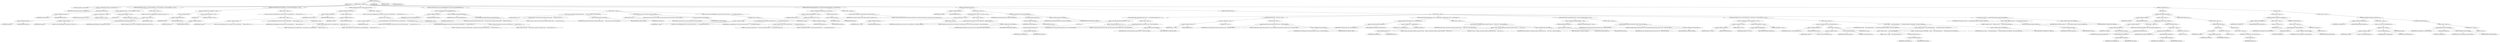 digraph "executeJava" {  
"222" [label = <(METHOD,executeJava)<SUB>138</SUB>> ]
"9" [label = <(PARAM,this)<SUB>138</SUB>> ]
"223" [label = <(BLOCK,&lt;empty&gt;,&lt;empty&gt;)<SUB>138</SUB>> ]
"224" [label = <(LOCAL,String classname: java.lang.String)> ]
"225" [label = <(&lt;operator&gt;.assignment,String classname = getClassname())<SUB>139</SUB>> ]
"226" [label = <(IDENTIFIER,classname,String classname = getClassname())<SUB>139</SUB>> ]
"227" [label = <(getClassname,getClassname())<SUB>139</SUB>> ]
"228" [label = <(&lt;operator&gt;.fieldAccess,this.cmdl)<SUB>139</SUB>> ]
"229" [label = <(IDENTIFIER,this,getClassname())<SUB>139</SUB>> ]
"230" [label = <(FIELD_IDENTIFIER,cmdl,cmdl)<SUB>139</SUB>> ]
"231" [label = <(CONTROL_STRUCTURE,if (classname == null &amp;&amp; cmdl.getJar() == null),if (classname == null &amp;&amp; cmdl.getJar() == null))<SUB>140</SUB>> ]
"232" [label = <(&lt;operator&gt;.logicalAnd,classname == null &amp;&amp; cmdl.getJar() == null)<SUB>140</SUB>> ]
"233" [label = <(&lt;operator&gt;.equals,classname == null)<SUB>140</SUB>> ]
"234" [label = <(IDENTIFIER,classname,classname == null)<SUB>140</SUB>> ]
"235" [label = <(LITERAL,null,classname == null)<SUB>140</SUB>> ]
"236" [label = <(&lt;operator&gt;.equals,cmdl.getJar() == null)<SUB>140</SUB>> ]
"237" [label = <(getJar,getJar())<SUB>140</SUB>> ]
"238" [label = <(&lt;operator&gt;.fieldAccess,this.cmdl)<SUB>140</SUB>> ]
"239" [label = <(IDENTIFIER,this,getJar())<SUB>140</SUB>> ]
"240" [label = <(FIELD_IDENTIFIER,cmdl,cmdl)<SUB>140</SUB>> ]
"241" [label = <(LITERAL,null,cmdl.getJar() == null)<SUB>140</SUB>> ]
"242" [label = <(BLOCK,&lt;empty&gt;,&lt;empty&gt;)<SUB>140</SUB>> ]
"243" [label = <(&lt;operator&gt;.throw,throw new BuildException(&quot;Classname must not be null.&quot;);)<SUB>141</SUB>> ]
"244" [label = <(BLOCK,&lt;empty&gt;,&lt;empty&gt;)<SUB>141</SUB>> ]
"245" [label = <(&lt;operator&gt;.assignment,&lt;empty&gt;)> ]
"246" [label = <(IDENTIFIER,$obj4,&lt;empty&gt;)> ]
"247" [label = <(&lt;operator&gt;.alloc,new BuildException(&quot;Classname must not be null.&quot;))<SUB>141</SUB>> ]
"248" [label = <(&lt;init&gt;,new BuildException(&quot;Classname must not be null.&quot;))<SUB>141</SUB>> ]
"249" [label = <(IDENTIFIER,$obj4,new BuildException(&quot;Classname must not be null.&quot;))> ]
"250" [label = <(LITERAL,&quot;Classname must not be null.&quot;,new BuildException(&quot;Classname must not be null.&quot;))<SUB>141</SUB>> ]
"251" [label = <(IDENTIFIER,$obj4,&lt;empty&gt;)> ]
"252" [label = <(CONTROL_STRUCTURE,if (!fork &amp;&amp; cmdl.getJar() != null),if (!fork &amp;&amp; cmdl.getJar() != null))<SUB>144</SUB>> ]
"253" [label = <(&lt;operator&gt;.logicalAnd,!fork &amp;&amp; cmdl.getJar() != null)<SUB>144</SUB>> ]
"254" [label = <(&lt;operator&gt;.logicalNot,!fork)<SUB>144</SUB>> ]
"255" [label = <(&lt;operator&gt;.fieldAccess,this.fork)<SUB>144</SUB>> ]
"256" [label = <(IDENTIFIER,this,!fork)<SUB>144</SUB>> ]
"257" [label = <(FIELD_IDENTIFIER,fork,fork)<SUB>144</SUB>> ]
"258" [label = <(&lt;operator&gt;.notEquals,cmdl.getJar() != null)<SUB>144</SUB>> ]
"259" [label = <(getJar,getJar())<SUB>144</SUB>> ]
"260" [label = <(&lt;operator&gt;.fieldAccess,this.cmdl)<SUB>144</SUB>> ]
"261" [label = <(IDENTIFIER,this,getJar())<SUB>144</SUB>> ]
"262" [label = <(FIELD_IDENTIFIER,cmdl,cmdl)<SUB>144</SUB>> ]
"263" [label = <(LITERAL,null,cmdl.getJar() != null)<SUB>144</SUB>> ]
"264" [label = <(BLOCK,&lt;empty&gt;,&lt;empty&gt;)<SUB>144</SUB>> ]
"265" [label = <(&lt;operator&gt;.throw,throw new BuildException(&quot;Cannot execute a jar in non-forked mode.&quot; + &quot; Please set fork='true'. &quot;);)<SUB>145</SUB>> ]
"266" [label = <(BLOCK,&lt;empty&gt;,&lt;empty&gt;)<SUB>145</SUB>> ]
"267" [label = <(&lt;operator&gt;.assignment,&lt;empty&gt;)> ]
"268" [label = <(IDENTIFIER,$obj5,&lt;empty&gt;)> ]
"269" [label = <(&lt;operator&gt;.alloc,new BuildException(&quot;Cannot execute a jar in non-forked mode.&quot; + &quot; Please set fork='true'. &quot;))<SUB>145</SUB>> ]
"270" [label = <(&lt;init&gt;,new BuildException(&quot;Cannot execute a jar in non-forked mode.&quot; + &quot; Please set fork='true'. &quot;))<SUB>145</SUB>> ]
"271" [label = <(IDENTIFIER,$obj5,new BuildException(&quot;Cannot execute a jar in non-forked mode.&quot; + &quot; Please set fork='true'. &quot;))> ]
"272" [label = <(&lt;operator&gt;.addition,&quot;Cannot execute a jar in non-forked mode.&quot; + &quot; Please set fork='true'. &quot;)<SUB>145</SUB>> ]
"273" [label = <(LITERAL,&quot;Cannot execute a jar in non-forked mode.&quot;,&quot;Cannot execute a jar in non-forked mode.&quot; + &quot; Please set fork='true'. &quot;)<SUB>145</SUB>> ]
"274" [label = <(LITERAL,&quot; Please set fork='true'. &quot;,&quot;Cannot execute a jar in non-forked mode.&quot; + &quot; Please set fork='true'. &quot;)<SUB>146</SUB>> ]
"275" [label = <(IDENTIFIER,$obj5,&lt;empty&gt;)> ]
"276" [label = <(CONTROL_STRUCTURE,if (spawn &amp;&amp; !fork),if (spawn &amp;&amp; !fork))<SUB>148</SUB>> ]
"277" [label = <(&lt;operator&gt;.logicalAnd,spawn &amp;&amp; !fork)<SUB>148</SUB>> ]
"278" [label = <(&lt;operator&gt;.fieldAccess,this.spawn)<SUB>148</SUB>> ]
"279" [label = <(IDENTIFIER,this,spawn &amp;&amp; !fork)<SUB>148</SUB>> ]
"280" [label = <(FIELD_IDENTIFIER,spawn,spawn)<SUB>148</SUB>> ]
"281" [label = <(&lt;operator&gt;.logicalNot,!fork)<SUB>148</SUB>> ]
"282" [label = <(&lt;operator&gt;.fieldAccess,this.fork)<SUB>148</SUB>> ]
"283" [label = <(IDENTIFIER,this,!fork)<SUB>148</SUB>> ]
"284" [label = <(FIELD_IDENTIFIER,fork,fork)<SUB>148</SUB>> ]
"285" [label = <(BLOCK,&lt;empty&gt;,&lt;empty&gt;)<SUB>148</SUB>> ]
"286" [label = <(&lt;operator&gt;.throw,throw new BuildException(&quot;Cannot spawn a java process in non-forked mode.&quot; + &quot; Please set fork='true'. &quot;);)<SUB>149</SUB>> ]
"287" [label = <(BLOCK,&lt;empty&gt;,&lt;empty&gt;)<SUB>149</SUB>> ]
"288" [label = <(&lt;operator&gt;.assignment,&lt;empty&gt;)> ]
"289" [label = <(IDENTIFIER,$obj6,&lt;empty&gt;)> ]
"290" [label = <(&lt;operator&gt;.alloc,new BuildException(&quot;Cannot spawn a java process in non-forked mode.&quot; + &quot; Please set fork='true'. &quot;))<SUB>149</SUB>> ]
"291" [label = <(&lt;init&gt;,new BuildException(&quot;Cannot spawn a java process in non-forked mode.&quot; + &quot; Please set fork='true'. &quot;))<SUB>149</SUB>> ]
"292" [label = <(IDENTIFIER,$obj6,new BuildException(&quot;Cannot spawn a java process in non-forked mode.&quot; + &quot; Please set fork='true'. &quot;))> ]
"293" [label = <(&lt;operator&gt;.addition,&quot;Cannot spawn a java process in non-forked mode.&quot; + &quot; Please set fork='true'. &quot;)<SUB>149</SUB>> ]
"294" [label = <(LITERAL,&quot;Cannot spawn a java process in non-forked mode.&quot;,&quot;Cannot spawn a java process in non-forked mode.&quot; + &quot; Please set fork='true'. &quot;)<SUB>149</SUB>> ]
"295" [label = <(LITERAL,&quot; Please set fork='true'. &quot;,&quot;Cannot spawn a java process in non-forked mode.&quot; + &quot; Please set fork='true'. &quot;)<SUB>150</SUB>> ]
"296" [label = <(IDENTIFIER,$obj6,&lt;empty&gt;)> ]
"297" [label = <(CONTROL_STRUCTURE,if (spawn &amp;&amp; incompatibleWithSpawn),if (spawn &amp;&amp; incompatibleWithSpawn))<SUB>152</SUB>> ]
"298" [label = <(&lt;operator&gt;.logicalAnd,spawn &amp;&amp; incompatibleWithSpawn)<SUB>152</SUB>> ]
"299" [label = <(&lt;operator&gt;.fieldAccess,this.spawn)<SUB>152</SUB>> ]
"300" [label = <(IDENTIFIER,this,spawn &amp;&amp; incompatibleWithSpawn)<SUB>152</SUB>> ]
"301" [label = <(FIELD_IDENTIFIER,spawn,spawn)<SUB>152</SUB>> ]
"302" [label = <(&lt;operator&gt;.fieldAccess,this.incompatibleWithSpawn)<SUB>152</SUB>> ]
"303" [label = <(IDENTIFIER,this,spawn &amp;&amp; incompatibleWithSpawn)<SUB>152</SUB>> ]
"304" [label = <(FIELD_IDENTIFIER,incompatibleWithSpawn,incompatibleWithSpawn)<SUB>152</SUB>> ]
"305" [label = <(BLOCK,&lt;empty&gt;,&lt;empty&gt;)<SUB>152</SUB>> ]
"306" [label = <(log,log(&quot;spawn does not allow attributes related to input, &quot; + &quot;output, error, result&quot;, Project.MSG_ERR))<SUB>153</SUB>> ]
"307" [label = <(getProject,getProject())<SUB>153</SUB>> ]
"8" [label = <(IDENTIFIER,this,getProject())<SUB>153</SUB>> ]
"308" [label = <(&lt;operator&gt;.addition,&quot;spawn does not allow attributes related to input, &quot; + &quot;output, error, result&quot;)<SUB>153</SUB>> ]
"309" [label = <(LITERAL,&quot;spawn does not allow attributes related to input, &quot;,&quot;spawn does not allow attributes related to input, &quot; + &quot;output, error, result&quot;)<SUB>153</SUB>> ]
"310" [label = <(LITERAL,&quot;output, error, result&quot;,&quot;spawn does not allow attributes related to input, &quot; + &quot;output, error, result&quot;)<SUB>154</SUB>> ]
"311" [label = <(&lt;operator&gt;.fieldAccess,Project.MSG_ERR)<SUB>154</SUB>> ]
"312" [label = <(IDENTIFIER,Project,log(&quot;spawn does not allow attributes related to input, &quot; + &quot;output, error, result&quot;, Project.MSG_ERR))<SUB>154</SUB>> ]
"313" [label = <(FIELD_IDENTIFIER,MSG_ERR,MSG_ERR)<SUB>154</SUB>> ]
"314" [label = <(log,log(&quot;spawn does not also not allow timeout&quot;, Project.MSG_ERR))<SUB>155</SUB>> ]
"315" [label = <(getProject,getProject())<SUB>155</SUB>> ]
"10" [label = <(IDENTIFIER,this,getProject())<SUB>155</SUB>> ]
"316" [label = <(LITERAL,&quot;spawn does not also not allow timeout&quot;,log(&quot;spawn does not also not allow timeout&quot;, Project.MSG_ERR))<SUB>155</SUB>> ]
"317" [label = <(&lt;operator&gt;.fieldAccess,Project.MSG_ERR)<SUB>155</SUB>> ]
"318" [label = <(IDENTIFIER,Project,log(&quot;spawn does not also not allow timeout&quot;, Project.MSG_ERR))<SUB>155</SUB>> ]
"319" [label = <(FIELD_IDENTIFIER,MSG_ERR,MSG_ERR)<SUB>155</SUB>> ]
"320" [label = <(&lt;operator&gt;.throw,throw new BuildException(&quot;You have used an attribute which is &quot; + &quot;not compatible with spawn&quot;);)<SUB>156</SUB>> ]
"321" [label = <(BLOCK,&lt;empty&gt;,&lt;empty&gt;)<SUB>156</SUB>> ]
"322" [label = <(&lt;operator&gt;.assignment,&lt;empty&gt;)> ]
"323" [label = <(IDENTIFIER,$obj7,&lt;empty&gt;)> ]
"324" [label = <(&lt;operator&gt;.alloc,new BuildException(&quot;You have used an attribute which is &quot; + &quot;not compatible with spawn&quot;))<SUB>156</SUB>> ]
"325" [label = <(&lt;init&gt;,new BuildException(&quot;You have used an attribute which is &quot; + &quot;not compatible with spawn&quot;))<SUB>156</SUB>> ]
"326" [label = <(IDENTIFIER,$obj7,new BuildException(&quot;You have used an attribute which is &quot; + &quot;not compatible with spawn&quot;))> ]
"327" [label = <(&lt;operator&gt;.addition,&quot;You have used an attribute which is &quot; + &quot;not compatible with spawn&quot;)<SUB>156</SUB>> ]
"328" [label = <(LITERAL,&quot;You have used an attribute which is &quot;,&quot;You have used an attribute which is &quot; + &quot;not compatible with spawn&quot;)<SUB>156</SUB>> ]
"329" [label = <(LITERAL,&quot;not compatible with spawn&quot;,&quot;You have used an attribute which is &quot; + &quot;not compatible with spawn&quot;)<SUB>157</SUB>> ]
"330" [label = <(IDENTIFIER,$obj7,&lt;empty&gt;)> ]
"331" [label = <(CONTROL_STRUCTURE,if (cmdl.getAssertions() != null &amp;&amp; !fork),if (cmdl.getAssertions() != null &amp;&amp; !fork))<SUB>159</SUB>> ]
"332" [label = <(&lt;operator&gt;.logicalAnd,cmdl.getAssertions() != null &amp;&amp; !fork)<SUB>159</SUB>> ]
"333" [label = <(&lt;operator&gt;.notEquals,cmdl.getAssertions() != null)<SUB>159</SUB>> ]
"334" [label = <(getAssertions,getAssertions())<SUB>159</SUB>> ]
"335" [label = <(&lt;operator&gt;.fieldAccess,this.cmdl)<SUB>159</SUB>> ]
"336" [label = <(IDENTIFIER,this,getAssertions())<SUB>159</SUB>> ]
"337" [label = <(FIELD_IDENTIFIER,cmdl,cmdl)<SUB>159</SUB>> ]
"338" [label = <(LITERAL,null,cmdl.getAssertions() != null)<SUB>159</SUB>> ]
"339" [label = <(&lt;operator&gt;.logicalNot,!fork)<SUB>159</SUB>> ]
"340" [label = <(&lt;operator&gt;.fieldAccess,this.fork)<SUB>159</SUB>> ]
"341" [label = <(IDENTIFIER,this,!fork)<SUB>159</SUB>> ]
"342" [label = <(FIELD_IDENTIFIER,fork,fork)<SUB>159</SUB>> ]
"343" [label = <(BLOCK,&lt;empty&gt;,&lt;empty&gt;)<SUB>159</SUB>> ]
"344" [label = <(log,log(&quot;Assertion statements are currently ignored in non-forked mode&quot;))<SUB>160</SUB>> ]
"11" [label = <(IDENTIFIER,this,log(&quot;Assertion statements are currently ignored in non-forked mode&quot;))<SUB>160</SUB>> ]
"345" [label = <(LITERAL,&quot;Assertion statements are currently ignored in non-forked mode&quot;,log(&quot;Assertion statements are currently ignored in non-forked mode&quot;))<SUB>160</SUB>> ]
"346" [label = <(CONTROL_STRUCTURE,if (fork),if (fork))<SUB>163</SUB>> ]
"347" [label = <(&lt;operator&gt;.fieldAccess,this.fork)<SUB>163</SUB>> ]
"348" [label = <(IDENTIFIER,this,if (fork))<SUB>163</SUB>> ]
"349" [label = <(FIELD_IDENTIFIER,fork,fork)<SUB>163</SUB>> ]
"350" [label = <(BLOCK,&lt;empty&gt;,&lt;empty&gt;)<SUB>163</SUB>> ]
"351" [label = <(CONTROL_STRUCTURE,if (perm != null),if (perm != null))<SUB>164</SUB>> ]
"352" [label = <(&lt;operator&gt;.notEquals,perm != null)<SUB>164</SUB>> ]
"353" [label = <(&lt;operator&gt;.fieldAccess,this.perm)<SUB>164</SUB>> ]
"354" [label = <(IDENTIFIER,this,perm != null)<SUB>164</SUB>> ]
"355" [label = <(FIELD_IDENTIFIER,perm,perm)<SUB>164</SUB>> ]
"356" [label = <(LITERAL,null,perm != null)<SUB>164</SUB>> ]
"357" [label = <(BLOCK,&lt;empty&gt;,&lt;empty&gt;)<SUB>164</SUB>> ]
"358" [label = <(log,log(&quot;Permissions can not be set this way in forked mode.&quot;, Project.MSG_WARN))<SUB>165</SUB>> ]
"12" [label = <(IDENTIFIER,this,log(&quot;Permissions can not be set this way in forked mode.&quot;, Project.MSG_WARN))<SUB>165</SUB>> ]
"359" [label = <(LITERAL,&quot;Permissions can not be set this way in forked mode.&quot;,log(&quot;Permissions can not be set this way in forked mode.&quot;, Project.MSG_WARN))<SUB>165</SUB>> ]
"360" [label = <(&lt;operator&gt;.fieldAccess,Project.MSG_WARN)<SUB>165</SUB>> ]
"361" [label = <(IDENTIFIER,Project,log(&quot;Permissions can not be set this way in forked mode.&quot;, Project.MSG_WARN))<SUB>165</SUB>> ]
"362" [label = <(FIELD_IDENTIFIER,MSG_WARN,MSG_WARN)<SUB>165</SUB>> ]
"363" [label = <(log,log(cmdl.describeCommand(), Project.MSG_VERBOSE))<SUB>167</SUB>> ]
"13" [label = <(IDENTIFIER,this,log(cmdl.describeCommand(), Project.MSG_VERBOSE))<SUB>167</SUB>> ]
"364" [label = <(describeCommand,describeCommand())<SUB>167</SUB>> ]
"365" [label = <(&lt;operator&gt;.fieldAccess,this.cmdl)<SUB>167</SUB>> ]
"366" [label = <(IDENTIFIER,this,describeCommand())<SUB>167</SUB>> ]
"367" [label = <(FIELD_IDENTIFIER,cmdl,cmdl)<SUB>167</SUB>> ]
"368" [label = <(&lt;operator&gt;.fieldAccess,Project.MSG_VERBOSE)<SUB>167</SUB>> ]
"369" [label = <(IDENTIFIER,Project,log(cmdl.describeCommand(), Project.MSG_VERBOSE))<SUB>167</SUB>> ]
"370" [label = <(FIELD_IDENTIFIER,MSG_VERBOSE,MSG_VERBOSE)<SUB>167</SUB>> ]
"371" [label = <(CONTROL_STRUCTURE,else,else)<SUB>168</SUB>> ]
"372" [label = <(BLOCK,&lt;empty&gt;,&lt;empty&gt;)<SUB>168</SUB>> ]
"373" [label = <(CONTROL_STRUCTURE,if (cmdl.getVmCommand().size() &gt; 1),if (cmdl.getVmCommand().size() &gt; 1))<SUB>169</SUB>> ]
"374" [label = <(&lt;operator&gt;.greaterThan,cmdl.getVmCommand().size() &gt; 1)<SUB>169</SUB>> ]
"375" [label = <(size,size())<SUB>169</SUB>> ]
"376" [label = <(getVmCommand,getVmCommand())<SUB>169</SUB>> ]
"377" [label = <(&lt;operator&gt;.fieldAccess,this.cmdl)<SUB>169</SUB>> ]
"378" [label = <(IDENTIFIER,this,getVmCommand())<SUB>169</SUB>> ]
"379" [label = <(FIELD_IDENTIFIER,cmdl,cmdl)<SUB>169</SUB>> ]
"380" [label = <(LITERAL,1,cmdl.getVmCommand().size() &gt; 1)<SUB>169</SUB>> ]
"381" [label = <(BLOCK,&lt;empty&gt;,&lt;empty&gt;)<SUB>169</SUB>> ]
"382" [label = <(log,log(&quot;JVM args ignored when same JVM is used.&quot;, Project.MSG_WARN))<SUB>170</SUB>> ]
"14" [label = <(IDENTIFIER,this,log(&quot;JVM args ignored when same JVM is used.&quot;, Project.MSG_WARN))<SUB>170</SUB>> ]
"383" [label = <(LITERAL,&quot;JVM args ignored when same JVM is used.&quot;,log(&quot;JVM args ignored when same JVM is used.&quot;, Project.MSG_WARN))<SUB>170</SUB>> ]
"384" [label = <(&lt;operator&gt;.fieldAccess,Project.MSG_WARN)<SUB>171</SUB>> ]
"385" [label = <(IDENTIFIER,Project,log(&quot;JVM args ignored when same JVM is used.&quot;, Project.MSG_WARN))<SUB>171</SUB>> ]
"386" [label = <(FIELD_IDENTIFIER,MSG_WARN,MSG_WARN)<SUB>171</SUB>> ]
"387" [label = <(CONTROL_STRUCTURE,if (dir != null),if (dir != null))<SUB>173</SUB>> ]
"388" [label = <(&lt;operator&gt;.notEquals,dir != null)<SUB>173</SUB>> ]
"389" [label = <(&lt;operator&gt;.fieldAccess,this.dir)<SUB>173</SUB>> ]
"390" [label = <(IDENTIFIER,this,dir != null)<SUB>173</SUB>> ]
"391" [label = <(FIELD_IDENTIFIER,dir,dir)<SUB>173</SUB>> ]
"392" [label = <(LITERAL,null,dir != null)<SUB>173</SUB>> ]
"393" [label = <(BLOCK,&lt;empty&gt;,&lt;empty&gt;)<SUB>173</SUB>> ]
"394" [label = <(log,log(&quot;Working directory ignored when same JVM is used.&quot;, Project.MSG_WARN))<SUB>174</SUB>> ]
"15" [label = <(IDENTIFIER,this,log(&quot;Working directory ignored when same JVM is used.&quot;, Project.MSG_WARN))<SUB>174</SUB>> ]
"395" [label = <(LITERAL,&quot;Working directory ignored when same JVM is used.&quot;,log(&quot;Working directory ignored when same JVM is used.&quot;, Project.MSG_WARN))<SUB>174</SUB>> ]
"396" [label = <(&lt;operator&gt;.fieldAccess,Project.MSG_WARN)<SUB>175</SUB>> ]
"397" [label = <(IDENTIFIER,Project,log(&quot;Working directory ignored when same JVM is used.&quot;, Project.MSG_WARN))<SUB>175</SUB>> ]
"398" [label = <(FIELD_IDENTIFIER,MSG_WARN,MSG_WARN)<SUB>175</SUB>> ]
"399" [label = <(CONTROL_STRUCTURE,if (newEnvironment || null != env.getVariables()),if (newEnvironment || null != env.getVariables()))<SUB>178</SUB>> ]
"400" [label = <(&lt;operator&gt;.logicalOr,newEnvironment || null != env.getVariables())<SUB>178</SUB>> ]
"401" [label = <(&lt;operator&gt;.fieldAccess,this.newEnvironment)<SUB>178</SUB>> ]
"402" [label = <(IDENTIFIER,this,newEnvironment || null != env.getVariables())<SUB>178</SUB>> ]
"403" [label = <(FIELD_IDENTIFIER,newEnvironment,newEnvironment)<SUB>178</SUB>> ]
"404" [label = <(&lt;operator&gt;.notEquals,null != env.getVariables())<SUB>178</SUB>> ]
"405" [label = <(LITERAL,null,null != env.getVariables())<SUB>178</SUB>> ]
"406" [label = <(getVariables,getVariables())<SUB>178</SUB>> ]
"407" [label = <(&lt;operator&gt;.fieldAccess,this.env)<SUB>178</SUB>> ]
"408" [label = <(IDENTIFIER,this,getVariables())<SUB>178</SUB>> ]
"409" [label = <(FIELD_IDENTIFIER,env,env)<SUB>178</SUB>> ]
"410" [label = <(BLOCK,&lt;empty&gt;,&lt;empty&gt;)<SUB>178</SUB>> ]
"411" [label = <(log,log(&quot;Changes to environment variables are ignored when same &quot; + &quot;JVM is used.&quot;, Project.MSG_WARN))<SUB>179</SUB>> ]
"16" [label = <(IDENTIFIER,this,log(&quot;Changes to environment variables are ignored when same &quot; + &quot;JVM is used.&quot;, Project.MSG_WARN))<SUB>179</SUB>> ]
"412" [label = <(&lt;operator&gt;.addition,&quot;Changes to environment variables are ignored when same &quot; + &quot;JVM is used.&quot;)<SUB>179</SUB>> ]
"413" [label = <(LITERAL,&quot;Changes to environment variables are ignored when same &quot;,&quot;Changes to environment variables are ignored when same &quot; + &quot;JVM is used.&quot;)<SUB>179</SUB>> ]
"414" [label = <(LITERAL,&quot;JVM is used.&quot;,&quot;Changes to environment variables are ignored when same &quot; + &quot;JVM is used.&quot;)<SUB>180</SUB>> ]
"415" [label = <(&lt;operator&gt;.fieldAccess,Project.MSG_WARN)<SUB>180</SUB>> ]
"416" [label = <(IDENTIFIER,Project,log(&quot;Changes to environment variables are ignored when same &quot; + &quot;JVM is used.&quot;, Project.MSG_WARN))<SUB>180</SUB>> ]
"417" [label = <(FIELD_IDENTIFIER,MSG_WARN,MSG_WARN)<SUB>180</SUB>> ]
"418" [label = <(CONTROL_STRUCTURE,if (cmdl.getBootclasspath() != null),if (cmdl.getBootclasspath() != null))<SUB>183</SUB>> ]
"419" [label = <(&lt;operator&gt;.notEquals,cmdl.getBootclasspath() != null)<SUB>183</SUB>> ]
"420" [label = <(getBootclasspath,getBootclasspath())<SUB>183</SUB>> ]
"421" [label = <(&lt;operator&gt;.fieldAccess,this.cmdl)<SUB>183</SUB>> ]
"422" [label = <(IDENTIFIER,this,getBootclasspath())<SUB>183</SUB>> ]
"423" [label = <(FIELD_IDENTIFIER,cmdl,cmdl)<SUB>183</SUB>> ]
"424" [label = <(LITERAL,null,cmdl.getBootclasspath() != null)<SUB>183</SUB>> ]
"425" [label = <(BLOCK,&lt;empty&gt;,&lt;empty&gt;)<SUB>183</SUB>> ]
"426" [label = <(log,log(&quot;bootclasspath ignored when same JVM is used.&quot;, Project.MSG_WARN))<SUB>184</SUB>> ]
"17" [label = <(IDENTIFIER,this,log(&quot;bootclasspath ignored when same JVM is used.&quot;, Project.MSG_WARN))<SUB>184</SUB>> ]
"427" [label = <(LITERAL,&quot;bootclasspath ignored when same JVM is used.&quot;,log(&quot;bootclasspath ignored when same JVM is used.&quot;, Project.MSG_WARN))<SUB>184</SUB>> ]
"428" [label = <(&lt;operator&gt;.fieldAccess,Project.MSG_WARN)<SUB>185</SUB>> ]
"429" [label = <(IDENTIFIER,Project,log(&quot;bootclasspath ignored when same JVM is used.&quot;, Project.MSG_WARN))<SUB>185</SUB>> ]
"430" [label = <(FIELD_IDENTIFIER,MSG_WARN,MSG_WARN)<SUB>185</SUB>> ]
"431" [label = <(CONTROL_STRUCTURE,if (perm == null &amp;&amp; failOnError == true),if (perm == null &amp;&amp; failOnError == true))<SUB>187</SUB>> ]
"432" [label = <(&lt;operator&gt;.logicalAnd,perm == null &amp;&amp; failOnError == true)<SUB>187</SUB>> ]
"433" [label = <(&lt;operator&gt;.equals,perm == null)<SUB>187</SUB>> ]
"434" [label = <(&lt;operator&gt;.fieldAccess,this.perm)<SUB>187</SUB>> ]
"435" [label = <(IDENTIFIER,this,perm == null)<SUB>187</SUB>> ]
"436" [label = <(FIELD_IDENTIFIER,perm,perm)<SUB>187</SUB>> ]
"437" [label = <(LITERAL,null,perm == null)<SUB>187</SUB>> ]
"438" [label = <(&lt;operator&gt;.equals,failOnError == true)<SUB>187</SUB>> ]
"439" [label = <(&lt;operator&gt;.fieldAccess,this.failOnError)<SUB>187</SUB>> ]
"440" [label = <(IDENTIFIER,this,failOnError == true)<SUB>187</SUB>> ]
"441" [label = <(FIELD_IDENTIFIER,failOnError,failOnError)<SUB>187</SUB>> ]
"442" [label = <(LITERAL,true,failOnError == true)<SUB>187</SUB>> ]
"443" [label = <(BLOCK,&lt;empty&gt;,&lt;empty&gt;)<SUB>187</SUB>> ]
"444" [label = <(&lt;operator&gt;.assignment,this.perm = new Permissions(true))<SUB>188</SUB>> ]
"445" [label = <(&lt;operator&gt;.fieldAccess,this.perm)<SUB>188</SUB>> ]
"446" [label = <(IDENTIFIER,this,this.perm = new Permissions(true))<SUB>188</SUB>> ]
"447" [label = <(FIELD_IDENTIFIER,perm,perm)<SUB>188</SUB>> ]
"448" [label = <(BLOCK,&lt;empty&gt;,&lt;empty&gt;)<SUB>188</SUB>> ]
"449" [label = <(&lt;operator&gt;.assignment,&lt;empty&gt;)> ]
"450" [label = <(IDENTIFIER,$obj8,&lt;empty&gt;)> ]
"451" [label = <(&lt;operator&gt;.alloc,new Permissions(true))<SUB>188</SUB>> ]
"452" [label = <(&lt;init&gt;,new Permissions(true))<SUB>188</SUB>> ]
"453" [label = <(IDENTIFIER,$obj8,new Permissions(true))> ]
"454" [label = <(LITERAL,true,new Permissions(true))<SUB>188</SUB>> ]
"455" [label = <(IDENTIFIER,$obj8,&lt;empty&gt;)> ]
"456" [label = <(log,log(&quot;running &quot; + this.cmdl.getClassname() + &quot; with default permissions (exit forbidden)&quot;, Project.MSG_VERBOSE))<SUB>189</SUB>> ]
"19" [label = <(IDENTIFIER,this,log(&quot;running &quot; + this.cmdl.getClassname() + &quot; with default permissions (exit forbidden)&quot;, Project.MSG_VERBOSE))<SUB>189</SUB>> ]
"457" [label = <(&lt;operator&gt;.addition,&quot;running &quot; + this.cmdl.getClassname() + &quot; with default permissions (exit forbidden)&quot;)<SUB>189</SUB>> ]
"458" [label = <(&lt;operator&gt;.addition,&quot;running &quot; + this.cmdl.getClassname())<SUB>189</SUB>> ]
"459" [label = <(LITERAL,&quot;running &quot;,&quot;running &quot; + this.cmdl.getClassname())<SUB>189</SUB>> ]
"460" [label = <(getClassname,getClassname())<SUB>189</SUB>> ]
"461" [label = <(&lt;operator&gt;.fieldAccess,this.cmdl)<SUB>189</SUB>> ]
"18" [label = <(IDENTIFIER,this,getClassname())<SUB>189</SUB>> ]
"462" [label = <(FIELD_IDENTIFIER,cmdl,cmdl)<SUB>189</SUB>> ]
"463" [label = <(LITERAL,&quot; with default permissions (exit forbidden)&quot;,&quot;running &quot; + this.cmdl.getClassname() + &quot; with default permissions (exit forbidden)&quot;)<SUB>190</SUB>> ]
"464" [label = <(&lt;operator&gt;.fieldAccess,Project.MSG_VERBOSE)<SUB>190</SUB>> ]
"465" [label = <(IDENTIFIER,Project,log(&quot;running &quot; + this.cmdl.getClassname() + &quot; with default permissions (exit forbidden)&quot;, Project.MSG_VERBOSE))<SUB>190</SUB>> ]
"466" [label = <(FIELD_IDENTIFIER,MSG_VERBOSE,MSG_VERBOSE)<SUB>190</SUB>> ]
"467" [label = <(log,log(&quot;Running in same VM &quot; + cmdl.describeJavaCommand(), Project.MSG_VERBOSE))<SUB>192</SUB>> ]
"20" [label = <(IDENTIFIER,this,log(&quot;Running in same VM &quot; + cmdl.describeJavaCommand(), Project.MSG_VERBOSE))<SUB>192</SUB>> ]
"468" [label = <(&lt;operator&gt;.addition,&quot;Running in same VM &quot; + cmdl.describeJavaCommand())<SUB>192</SUB>> ]
"469" [label = <(LITERAL,&quot;Running in same VM &quot;,&quot;Running in same VM &quot; + cmdl.describeJavaCommand())<SUB>192</SUB>> ]
"470" [label = <(describeJavaCommand,describeJavaCommand())<SUB>192</SUB>> ]
"471" [label = <(&lt;operator&gt;.fieldAccess,this.cmdl)<SUB>192</SUB>> ]
"472" [label = <(IDENTIFIER,this,describeJavaCommand())<SUB>192</SUB>> ]
"473" [label = <(FIELD_IDENTIFIER,cmdl,cmdl)<SUB>192</SUB>> ]
"474" [label = <(&lt;operator&gt;.fieldAccess,Project.MSG_VERBOSE)<SUB>193</SUB>> ]
"475" [label = <(IDENTIFIER,Project,log(&quot;Running in same VM &quot; + cmdl.describeJavaCommand(), Project.MSG_VERBOSE))<SUB>193</SUB>> ]
"476" [label = <(FIELD_IDENTIFIER,MSG_VERBOSE,MSG_VERBOSE)<SUB>193</SUB>> ]
"477" [label = <(CONTROL_STRUCTURE,try,try)<SUB>196</SUB>> ]
"478" [label = <(BLOCK,try,try)<SUB>196</SUB>> ]
"479" [label = <(CONTROL_STRUCTURE,if (fork),if (fork))<SUB>197</SUB>> ]
"480" [label = <(&lt;operator&gt;.fieldAccess,this.fork)<SUB>197</SUB>> ]
"481" [label = <(IDENTIFIER,this,if (fork))<SUB>197</SUB>> ]
"482" [label = <(FIELD_IDENTIFIER,fork,fork)<SUB>197</SUB>> ]
"483" [label = <(BLOCK,&lt;empty&gt;,&lt;empty&gt;)<SUB>197</SUB>> ]
"484" [label = <(CONTROL_STRUCTURE,if (!spawn),if (!spawn))<SUB>198</SUB>> ]
"485" [label = <(&lt;operator&gt;.logicalNot,!spawn)<SUB>198</SUB>> ]
"486" [label = <(&lt;operator&gt;.fieldAccess,this.spawn)<SUB>198</SUB>> ]
"487" [label = <(IDENTIFIER,this,!spawn)<SUB>198</SUB>> ]
"488" [label = <(FIELD_IDENTIFIER,spawn,spawn)<SUB>198</SUB>> ]
"489" [label = <(BLOCK,&lt;empty&gt;,&lt;empty&gt;)<SUB>198</SUB>> ]
"490" [label = <(RETURN,return fork(cmdl.getCommandline());,return fork(cmdl.getCommandline());)<SUB>199</SUB>> ]
"491" [label = <(fork,fork(cmdl.getCommandline()))<SUB>199</SUB>> ]
"21" [label = <(IDENTIFIER,this,fork(cmdl.getCommandline()))<SUB>199</SUB>> ]
"492" [label = <(getCommandline,getCommandline())<SUB>199</SUB>> ]
"493" [label = <(&lt;operator&gt;.fieldAccess,this.cmdl)<SUB>199</SUB>> ]
"494" [label = <(IDENTIFIER,this,getCommandline())<SUB>199</SUB>> ]
"495" [label = <(FIELD_IDENTIFIER,cmdl,cmdl)<SUB>199</SUB>> ]
"496" [label = <(CONTROL_STRUCTURE,else,else)<SUB>200</SUB>> ]
"497" [label = <(BLOCK,&lt;empty&gt;,&lt;empty&gt;)<SUB>200</SUB>> ]
"498" [label = <(spawn,spawn(cmdl.getCommandline()))<SUB>201</SUB>> ]
"22" [label = <(IDENTIFIER,this,spawn(cmdl.getCommandline()))<SUB>201</SUB>> ]
"499" [label = <(getCommandline,getCommandline())<SUB>201</SUB>> ]
"500" [label = <(&lt;operator&gt;.fieldAccess,this.cmdl)<SUB>201</SUB>> ]
"501" [label = <(IDENTIFIER,this,getCommandline())<SUB>201</SUB>> ]
"502" [label = <(FIELD_IDENTIFIER,cmdl,cmdl)<SUB>201</SUB>> ]
"503" [label = <(RETURN,return 0;,return 0;)<SUB>202</SUB>> ]
"504" [label = <(LITERAL,0,return 0;)<SUB>202</SUB>> ]
"505" [label = <(CONTROL_STRUCTURE,else,else)<SUB>204</SUB>> ]
"506" [label = <(BLOCK,&lt;empty&gt;,&lt;empty&gt;)<SUB>204</SUB>> ]
"507" [label = <(CONTROL_STRUCTURE,try,try)<SUB>205</SUB>> ]
"508" [label = <(BLOCK,try,try)<SUB>205</SUB>> ]
"509" [label = <(run,run(cmdl))<SUB>206</SUB>> ]
"23" [label = <(IDENTIFIER,this,run(cmdl))<SUB>206</SUB>> ]
"510" [label = <(&lt;operator&gt;.fieldAccess,this.cmdl)<SUB>206</SUB>> ]
"511" [label = <(IDENTIFIER,this,run(cmdl))<SUB>206</SUB>> ]
"512" [label = <(FIELD_IDENTIFIER,cmdl,cmdl)<SUB>206</SUB>> ]
"513" [label = <(RETURN,return 0;,return 0;)<SUB>207</SUB>> ]
"514" [label = <(LITERAL,0,return 0;)<SUB>207</SUB>> ]
"515" [label = <(BLOCK,catch,catch)> ]
"516" [label = <(BLOCK,&lt;empty&gt;,&lt;empty&gt;)<SUB>208</SUB>> ]
"517" [label = <(RETURN,return ex.getStatus();,return ex.getStatus();)<SUB>209</SUB>> ]
"518" [label = <(getStatus,getStatus())<SUB>209</SUB>> ]
"519" [label = <(IDENTIFIER,ex,getStatus())<SUB>209</SUB>> ]
"520" [label = <(BLOCK,catch,catch)> ]
"521" [label = <(BLOCK,&lt;empty&gt;,&lt;empty&gt;)<SUB>212</SUB>> ]
"522" [label = <(CONTROL_STRUCTURE,if (failOnError),if (failOnError))<SUB>213</SUB>> ]
"523" [label = <(&lt;operator&gt;.fieldAccess,this.failOnError)<SUB>213</SUB>> ]
"524" [label = <(IDENTIFIER,this,if (failOnError))<SUB>213</SUB>> ]
"525" [label = <(FIELD_IDENTIFIER,failOnError,failOnError)<SUB>213</SUB>> ]
"526" [label = <(BLOCK,&lt;empty&gt;,&lt;empty&gt;)<SUB>213</SUB>> ]
"527" [label = <(&lt;operator&gt;.throw,throw e;)<SUB>214</SUB>> ]
"528" [label = <(IDENTIFIER,e,throw e;)<SUB>214</SUB>> ]
"529" [label = <(CONTROL_STRUCTURE,else,else)<SUB>215</SUB>> ]
"530" [label = <(BLOCK,&lt;empty&gt;,&lt;empty&gt;)<SUB>215</SUB>> ]
"531" [label = <(log,log(e.getMessage(), Project.MSG_ERR))<SUB>216</SUB>> ]
"24" [label = <(IDENTIFIER,this,log(e.getMessage(), Project.MSG_ERR))<SUB>216</SUB>> ]
"532" [label = <(getMessage,getMessage())<SUB>216</SUB>> ]
"533" [label = <(IDENTIFIER,e,getMessage())<SUB>216</SUB>> ]
"534" [label = <(&lt;operator&gt;.fieldAccess,Project.MSG_ERR)<SUB>216</SUB>> ]
"535" [label = <(IDENTIFIER,Project,log(e.getMessage(), Project.MSG_ERR))<SUB>216</SUB>> ]
"536" [label = <(FIELD_IDENTIFIER,MSG_ERR,MSG_ERR)<SUB>216</SUB>> ]
"537" [label = <(RETURN,return 0;,return 0;)<SUB>217</SUB>> ]
"538" [label = <(LITERAL,0,return 0;)<SUB>217</SUB>> ]
"539" [label = <(BLOCK,&lt;empty&gt;,&lt;empty&gt;)<SUB>219</SUB>> ]
"540" [label = <(CONTROL_STRUCTURE,if (failOnError),if (failOnError))<SUB>220</SUB>> ]
"541" [label = <(&lt;operator&gt;.fieldAccess,this.failOnError)<SUB>220</SUB>> ]
"542" [label = <(IDENTIFIER,this,if (failOnError))<SUB>220</SUB>> ]
"543" [label = <(FIELD_IDENTIFIER,failOnError,failOnError)<SUB>220</SUB>> ]
"544" [label = <(BLOCK,&lt;empty&gt;,&lt;empty&gt;)<SUB>220</SUB>> ]
"545" [label = <(&lt;operator&gt;.throw,throw new BuildException(t);)<SUB>221</SUB>> ]
"546" [label = <(BLOCK,&lt;empty&gt;,&lt;empty&gt;)<SUB>221</SUB>> ]
"547" [label = <(&lt;operator&gt;.assignment,&lt;empty&gt;)> ]
"548" [label = <(IDENTIFIER,$obj9,&lt;empty&gt;)> ]
"549" [label = <(&lt;operator&gt;.alloc,new BuildException(t))<SUB>221</SUB>> ]
"550" [label = <(&lt;init&gt;,new BuildException(t))<SUB>221</SUB>> ]
"551" [label = <(IDENTIFIER,$obj9,new BuildException(t))> ]
"552" [label = <(IDENTIFIER,t,new BuildException(t))<SUB>221</SUB>> ]
"553" [label = <(IDENTIFIER,$obj9,&lt;empty&gt;)> ]
"554" [label = <(CONTROL_STRUCTURE,else,else)<SUB>222</SUB>> ]
"555" [label = <(BLOCK,&lt;empty&gt;,&lt;empty&gt;)<SUB>222</SUB>> ]
"556" [label = <(log,log(t.getMessage(), Project.MSG_ERR))<SUB>223</SUB>> ]
"25" [label = <(IDENTIFIER,this,log(t.getMessage(), Project.MSG_ERR))<SUB>223</SUB>> ]
"557" [label = <(getMessage,t.getMessage())<SUB>223</SUB>> ]
"558" [label = <(IDENTIFIER,t,t.getMessage())<SUB>223</SUB>> ]
"559" [label = <(&lt;operator&gt;.fieldAccess,Project.MSG_ERR)<SUB>223</SUB>> ]
"560" [label = <(IDENTIFIER,Project,log(t.getMessage(), Project.MSG_ERR))<SUB>223</SUB>> ]
"561" [label = <(FIELD_IDENTIFIER,MSG_ERR,MSG_ERR)<SUB>223</SUB>> ]
"562" [label = <(RETURN,return 0;,return 0;)<SUB>224</SUB>> ]
"563" [label = <(LITERAL,0,return 0;)<SUB>224</SUB>> ]
"564" [label = <(MODIFIER,PUBLIC)> ]
"565" [label = <(MODIFIER,VIRTUAL)> ]
"566" [label = <(METHOD_RETURN,int)<SUB>138</SUB>> ]
  "222" -> "9" 
  "222" -> "223" 
  "222" -> "564" 
  "222" -> "565" 
  "222" -> "566" 
  "223" -> "224" 
  "223" -> "225" 
  "223" -> "231" 
  "223" -> "252" 
  "223" -> "276" 
  "223" -> "297" 
  "223" -> "331" 
  "223" -> "346" 
  "223" -> "477" 
  "225" -> "226" 
  "225" -> "227" 
  "227" -> "228" 
  "228" -> "229" 
  "228" -> "230" 
  "231" -> "232" 
  "231" -> "242" 
  "232" -> "233" 
  "232" -> "236" 
  "233" -> "234" 
  "233" -> "235" 
  "236" -> "237" 
  "236" -> "241" 
  "237" -> "238" 
  "238" -> "239" 
  "238" -> "240" 
  "242" -> "243" 
  "243" -> "244" 
  "244" -> "245" 
  "244" -> "248" 
  "244" -> "251" 
  "245" -> "246" 
  "245" -> "247" 
  "248" -> "249" 
  "248" -> "250" 
  "252" -> "253" 
  "252" -> "264" 
  "253" -> "254" 
  "253" -> "258" 
  "254" -> "255" 
  "255" -> "256" 
  "255" -> "257" 
  "258" -> "259" 
  "258" -> "263" 
  "259" -> "260" 
  "260" -> "261" 
  "260" -> "262" 
  "264" -> "265" 
  "265" -> "266" 
  "266" -> "267" 
  "266" -> "270" 
  "266" -> "275" 
  "267" -> "268" 
  "267" -> "269" 
  "270" -> "271" 
  "270" -> "272" 
  "272" -> "273" 
  "272" -> "274" 
  "276" -> "277" 
  "276" -> "285" 
  "277" -> "278" 
  "277" -> "281" 
  "278" -> "279" 
  "278" -> "280" 
  "281" -> "282" 
  "282" -> "283" 
  "282" -> "284" 
  "285" -> "286" 
  "286" -> "287" 
  "287" -> "288" 
  "287" -> "291" 
  "287" -> "296" 
  "288" -> "289" 
  "288" -> "290" 
  "291" -> "292" 
  "291" -> "293" 
  "293" -> "294" 
  "293" -> "295" 
  "297" -> "298" 
  "297" -> "305" 
  "298" -> "299" 
  "298" -> "302" 
  "299" -> "300" 
  "299" -> "301" 
  "302" -> "303" 
  "302" -> "304" 
  "305" -> "306" 
  "305" -> "314" 
  "305" -> "320" 
  "306" -> "307" 
  "306" -> "308" 
  "306" -> "311" 
  "307" -> "8" 
  "308" -> "309" 
  "308" -> "310" 
  "311" -> "312" 
  "311" -> "313" 
  "314" -> "315" 
  "314" -> "316" 
  "314" -> "317" 
  "315" -> "10" 
  "317" -> "318" 
  "317" -> "319" 
  "320" -> "321" 
  "321" -> "322" 
  "321" -> "325" 
  "321" -> "330" 
  "322" -> "323" 
  "322" -> "324" 
  "325" -> "326" 
  "325" -> "327" 
  "327" -> "328" 
  "327" -> "329" 
  "331" -> "332" 
  "331" -> "343" 
  "332" -> "333" 
  "332" -> "339" 
  "333" -> "334" 
  "333" -> "338" 
  "334" -> "335" 
  "335" -> "336" 
  "335" -> "337" 
  "339" -> "340" 
  "340" -> "341" 
  "340" -> "342" 
  "343" -> "344" 
  "344" -> "11" 
  "344" -> "345" 
  "346" -> "347" 
  "346" -> "350" 
  "346" -> "371" 
  "347" -> "348" 
  "347" -> "349" 
  "350" -> "351" 
  "350" -> "363" 
  "351" -> "352" 
  "351" -> "357" 
  "352" -> "353" 
  "352" -> "356" 
  "353" -> "354" 
  "353" -> "355" 
  "357" -> "358" 
  "358" -> "12" 
  "358" -> "359" 
  "358" -> "360" 
  "360" -> "361" 
  "360" -> "362" 
  "363" -> "13" 
  "363" -> "364" 
  "363" -> "368" 
  "364" -> "365" 
  "365" -> "366" 
  "365" -> "367" 
  "368" -> "369" 
  "368" -> "370" 
  "371" -> "372" 
  "372" -> "373" 
  "372" -> "387" 
  "372" -> "399" 
  "372" -> "418" 
  "372" -> "431" 
  "372" -> "467" 
  "373" -> "374" 
  "373" -> "381" 
  "374" -> "375" 
  "374" -> "380" 
  "375" -> "376" 
  "376" -> "377" 
  "377" -> "378" 
  "377" -> "379" 
  "381" -> "382" 
  "382" -> "14" 
  "382" -> "383" 
  "382" -> "384" 
  "384" -> "385" 
  "384" -> "386" 
  "387" -> "388" 
  "387" -> "393" 
  "388" -> "389" 
  "388" -> "392" 
  "389" -> "390" 
  "389" -> "391" 
  "393" -> "394" 
  "394" -> "15" 
  "394" -> "395" 
  "394" -> "396" 
  "396" -> "397" 
  "396" -> "398" 
  "399" -> "400" 
  "399" -> "410" 
  "400" -> "401" 
  "400" -> "404" 
  "401" -> "402" 
  "401" -> "403" 
  "404" -> "405" 
  "404" -> "406" 
  "406" -> "407" 
  "407" -> "408" 
  "407" -> "409" 
  "410" -> "411" 
  "411" -> "16" 
  "411" -> "412" 
  "411" -> "415" 
  "412" -> "413" 
  "412" -> "414" 
  "415" -> "416" 
  "415" -> "417" 
  "418" -> "419" 
  "418" -> "425" 
  "419" -> "420" 
  "419" -> "424" 
  "420" -> "421" 
  "421" -> "422" 
  "421" -> "423" 
  "425" -> "426" 
  "426" -> "17" 
  "426" -> "427" 
  "426" -> "428" 
  "428" -> "429" 
  "428" -> "430" 
  "431" -> "432" 
  "431" -> "443" 
  "432" -> "433" 
  "432" -> "438" 
  "433" -> "434" 
  "433" -> "437" 
  "434" -> "435" 
  "434" -> "436" 
  "438" -> "439" 
  "438" -> "442" 
  "439" -> "440" 
  "439" -> "441" 
  "443" -> "444" 
  "443" -> "456" 
  "444" -> "445" 
  "444" -> "448" 
  "445" -> "446" 
  "445" -> "447" 
  "448" -> "449" 
  "448" -> "452" 
  "448" -> "455" 
  "449" -> "450" 
  "449" -> "451" 
  "452" -> "453" 
  "452" -> "454" 
  "456" -> "19" 
  "456" -> "457" 
  "456" -> "464" 
  "457" -> "458" 
  "457" -> "463" 
  "458" -> "459" 
  "458" -> "460" 
  "460" -> "461" 
  "461" -> "18" 
  "461" -> "462" 
  "464" -> "465" 
  "464" -> "466" 
  "467" -> "20" 
  "467" -> "468" 
  "467" -> "474" 
  "468" -> "469" 
  "468" -> "470" 
  "470" -> "471" 
  "471" -> "472" 
  "471" -> "473" 
  "474" -> "475" 
  "474" -> "476" 
  "477" -> "478" 
  "477" -> "520" 
  "478" -> "479" 
  "479" -> "480" 
  "479" -> "483" 
  "479" -> "505" 
  "480" -> "481" 
  "480" -> "482" 
  "483" -> "484" 
  "484" -> "485" 
  "484" -> "489" 
  "484" -> "496" 
  "485" -> "486" 
  "486" -> "487" 
  "486" -> "488" 
  "489" -> "490" 
  "490" -> "491" 
  "491" -> "21" 
  "491" -> "492" 
  "492" -> "493" 
  "493" -> "494" 
  "493" -> "495" 
  "496" -> "497" 
  "497" -> "498" 
  "497" -> "503" 
  "498" -> "22" 
  "498" -> "499" 
  "499" -> "500" 
  "500" -> "501" 
  "500" -> "502" 
  "503" -> "504" 
  "505" -> "506" 
  "506" -> "507" 
  "507" -> "508" 
  "507" -> "515" 
  "508" -> "509" 
  "508" -> "513" 
  "509" -> "23" 
  "509" -> "510" 
  "510" -> "511" 
  "510" -> "512" 
  "513" -> "514" 
  "515" -> "516" 
  "516" -> "517" 
  "517" -> "518" 
  "518" -> "519" 
  "520" -> "521" 
  "520" -> "539" 
  "521" -> "522" 
  "522" -> "523" 
  "522" -> "526" 
  "522" -> "529" 
  "523" -> "524" 
  "523" -> "525" 
  "526" -> "527" 
  "527" -> "528" 
  "529" -> "530" 
  "530" -> "531" 
  "530" -> "537" 
  "531" -> "24" 
  "531" -> "532" 
  "531" -> "534" 
  "532" -> "533" 
  "534" -> "535" 
  "534" -> "536" 
  "537" -> "538" 
  "539" -> "540" 
  "540" -> "541" 
  "540" -> "544" 
  "540" -> "554" 
  "541" -> "542" 
  "541" -> "543" 
  "544" -> "545" 
  "545" -> "546" 
  "546" -> "547" 
  "546" -> "550" 
  "546" -> "553" 
  "547" -> "548" 
  "547" -> "549" 
  "550" -> "551" 
  "550" -> "552" 
  "554" -> "555" 
  "555" -> "556" 
  "555" -> "562" 
  "556" -> "25" 
  "556" -> "557" 
  "556" -> "559" 
  "557" -> "558" 
  "559" -> "560" 
  "559" -> "561" 
  "562" -> "563" 
}
